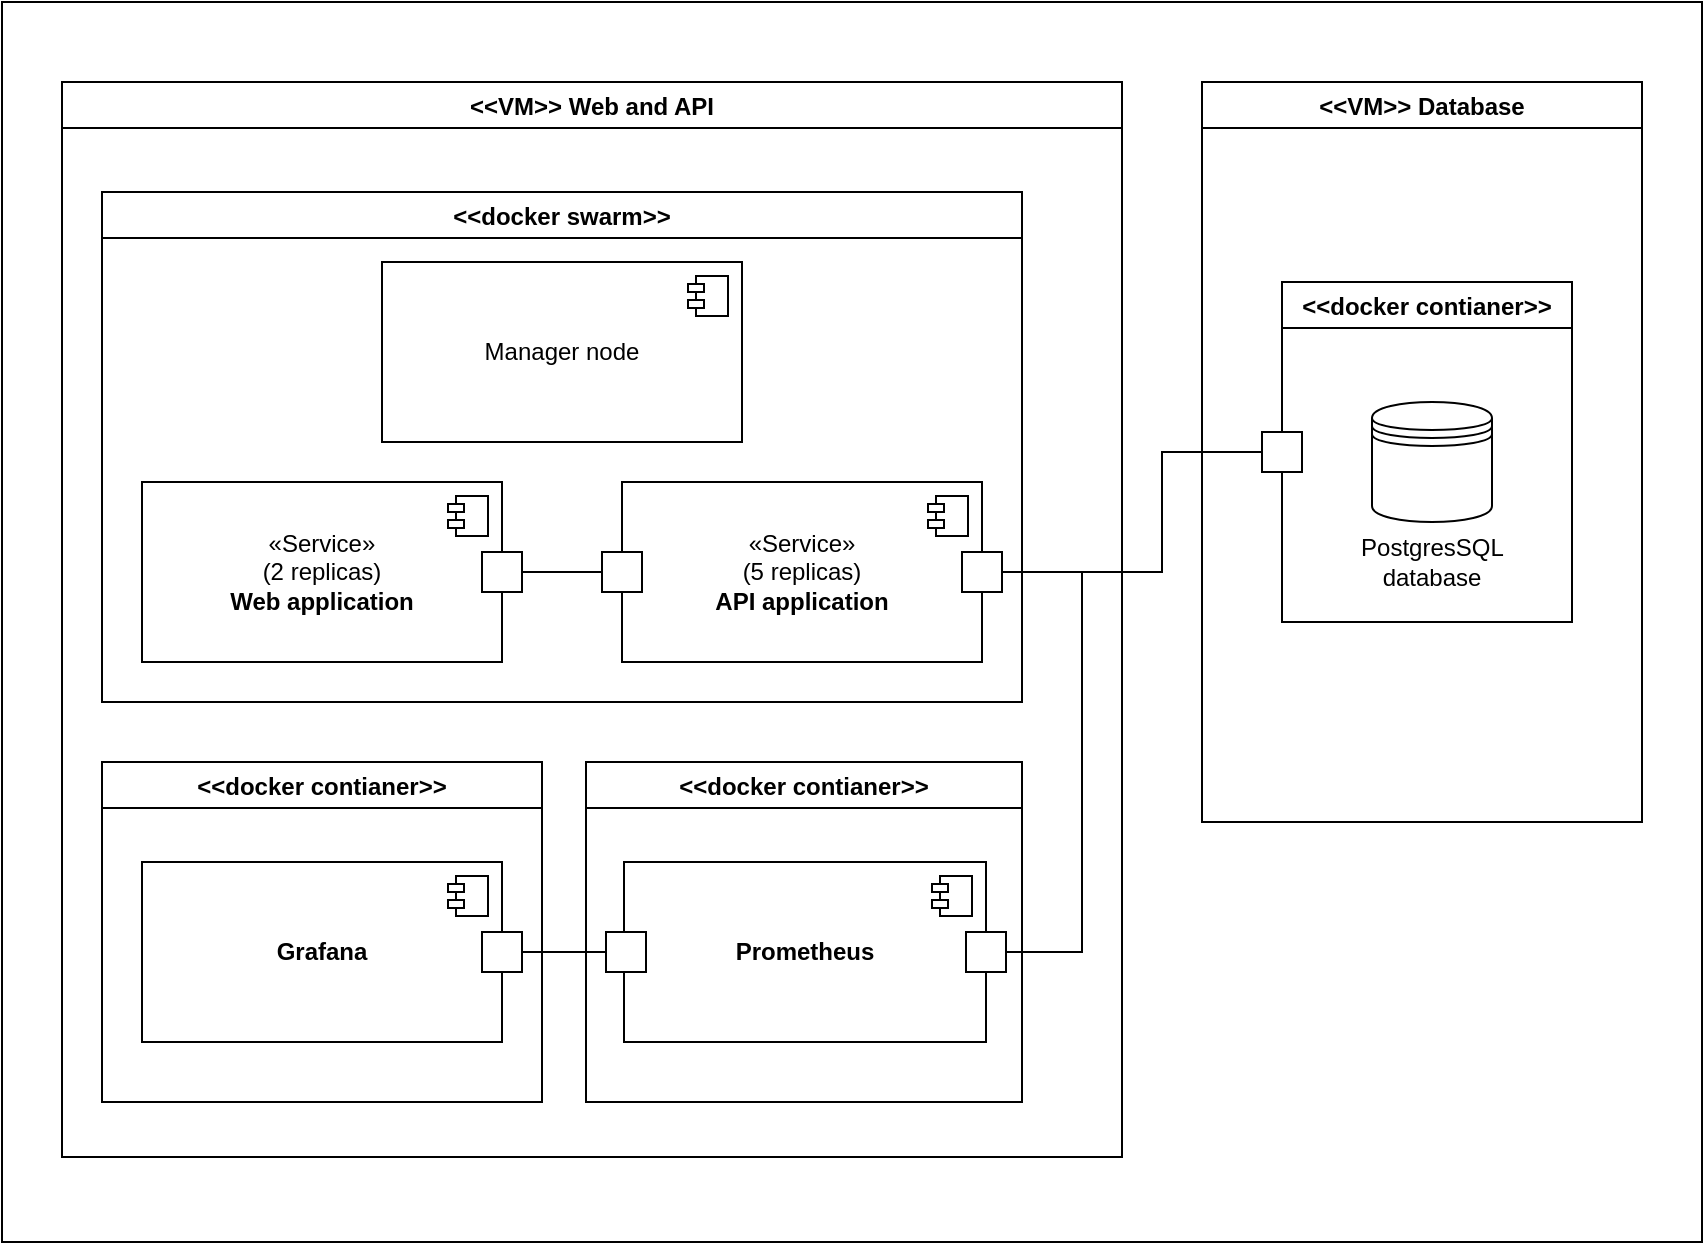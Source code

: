 <mxfile>
    <diagram id="3v5aELojM_66MGq2g8iy" name="Page-1">
        <mxGraphModel dx="1254" dy="749" grid="1" gridSize="10" guides="1" tooltips="1" connect="1" arrows="1" fold="1" page="1" pageScale="1" pageWidth="850" pageHeight="1100" math="0" shadow="0">
            <root>
                <mxCell id="0"/>
                <mxCell id="1" parent="0"/>
                <mxCell id="49" value="" style="rounded=0;whiteSpace=wrap;html=1;" vertex="1" parent="1">
                    <mxGeometry width="850" height="620" as="geometry"/>
                </mxCell>
                <mxCell id="3" value="&lt;&lt;VM&gt;&gt; Web and API" style="swimlane;" vertex="1" parent="1">
                    <mxGeometry x="30" y="40" width="530" height="537.5" as="geometry"/>
                </mxCell>
                <mxCell id="8" value="&lt;&lt;docker contianer&gt;&gt;" style="swimlane;" vertex="1" parent="3">
                    <mxGeometry x="20" y="340" width="220" height="170" as="geometry"/>
                </mxCell>
                <mxCell id="13" value="&lt;b&gt;Grafana&lt;/b&gt;" style="html=1;dropTarget=0;whiteSpace=wrap;" vertex="1" parent="8">
                    <mxGeometry x="20" y="50" width="180" height="90" as="geometry"/>
                </mxCell>
                <mxCell id="14" value="" style="shape=module;jettyWidth=8;jettyHeight=4;" vertex="1" parent="13">
                    <mxGeometry x="1" width="20" height="20" relative="1" as="geometry">
                        <mxPoint x="-27" y="7" as="offset"/>
                    </mxGeometry>
                </mxCell>
                <mxCell id="61" value="" style="rounded=0;whiteSpace=wrap;html=1;" vertex="1" parent="8">
                    <mxGeometry x="190" y="85" width="20" height="20" as="geometry"/>
                </mxCell>
                <mxCell id="15" value="&lt;&lt;docker contianer&gt;&gt;" style="swimlane;" vertex="1" parent="3">
                    <mxGeometry x="262" y="340" width="218" height="170" as="geometry"/>
                </mxCell>
                <mxCell id="16" value="&lt;b&gt;Prometheus&lt;/b&gt;" style="html=1;dropTarget=0;whiteSpace=wrap;" vertex="1" parent="15">
                    <mxGeometry x="19" y="50" width="181" height="90" as="geometry"/>
                </mxCell>
                <mxCell id="17" value="" style="shape=module;jettyWidth=8;jettyHeight=4;" vertex="1" parent="16">
                    <mxGeometry x="1" width="20" height="20" relative="1" as="geometry">
                        <mxPoint x="-27" y="7" as="offset"/>
                    </mxGeometry>
                </mxCell>
                <mxCell id="62" value="" style="rounded=0;whiteSpace=wrap;html=1;" vertex="1" parent="15">
                    <mxGeometry x="10" y="85" width="20" height="20" as="geometry"/>
                </mxCell>
                <mxCell id="64" value="" style="rounded=0;whiteSpace=wrap;html=1;" vertex="1" parent="15">
                    <mxGeometry x="190" y="85" width="20" height="20" as="geometry"/>
                </mxCell>
                <mxCell id="18" value="&lt;&lt;docker swarm&gt;&gt;" style="swimlane;" vertex="1" parent="3">
                    <mxGeometry x="20" y="55" width="460" height="255" as="geometry"/>
                </mxCell>
                <mxCell id="19" value="«Service»&lt;div&gt;&lt;font color=&quot;#000000&quot;&gt;(2 replicas)&lt;br&gt;&lt;/font&gt;&lt;b&gt;Web application&lt;/b&gt;&lt;/div&gt;" style="html=1;dropTarget=0;whiteSpace=wrap;" vertex="1" parent="18">
                    <mxGeometry x="20" y="145" width="180" height="90" as="geometry"/>
                </mxCell>
                <mxCell id="20" value="" style="shape=module;jettyWidth=8;jettyHeight=4;" vertex="1" parent="19">
                    <mxGeometry x="1" width="20" height="20" relative="1" as="geometry">
                        <mxPoint x="-27" y="7" as="offset"/>
                    </mxGeometry>
                </mxCell>
                <mxCell id="41" value="«Service»&lt;div&gt;&lt;font color=&quot;#000000&quot;&gt;(5 replicas)&lt;br&gt;&lt;/font&gt;&lt;b&gt;API application&lt;/b&gt;&lt;/div&gt;" style="html=1;dropTarget=0;whiteSpace=wrap;" vertex="1" parent="18">
                    <mxGeometry x="260" y="145" width="180" height="90" as="geometry"/>
                </mxCell>
                <mxCell id="42" value="" style="shape=module;jettyWidth=8;jettyHeight=4;" vertex="1" parent="41">
                    <mxGeometry x="1" width="20" height="20" relative="1" as="geometry">
                        <mxPoint x="-27" y="7" as="offset"/>
                    </mxGeometry>
                </mxCell>
                <mxCell id="43" value="Manager node" style="html=1;dropTarget=0;whiteSpace=wrap;" vertex="1" parent="18">
                    <mxGeometry x="140" y="35" width="180" height="90" as="geometry"/>
                </mxCell>
                <mxCell id="44" value="" style="shape=module;jettyWidth=8;jettyHeight=4;" vertex="1" parent="43">
                    <mxGeometry x="1" width="20" height="20" relative="1" as="geometry">
                        <mxPoint x="-27" y="7" as="offset"/>
                    </mxGeometry>
                </mxCell>
                <mxCell id="51" value="" style="rounded=0;whiteSpace=wrap;html=1;" vertex="1" parent="18">
                    <mxGeometry x="430" y="180" width="20" height="20" as="geometry"/>
                </mxCell>
                <mxCell id="52" value="" style="rounded=0;whiteSpace=wrap;html=1;" vertex="1" parent="18">
                    <mxGeometry x="250" y="180" width="20" height="20" as="geometry"/>
                </mxCell>
                <mxCell id="53" value="" style="rounded=0;whiteSpace=wrap;html=1;" vertex="1" parent="18">
                    <mxGeometry x="190" y="180" width="20" height="20" as="geometry"/>
                </mxCell>
                <mxCell id="55" value="" style="endArrow=none;html=1;entryX=0;entryY=0.5;entryDx=0;entryDy=0;exitX=1;exitY=0.5;exitDx=0;exitDy=0;" edge="1" parent="18" source="53" target="52">
                    <mxGeometry width="50" height="50" relative="1" as="geometry">
                        <mxPoint x="210" y="195" as="sourcePoint"/>
                        <mxPoint x="260" y="145" as="targetPoint"/>
                    </mxGeometry>
                </mxCell>
                <mxCell id="63" value="" style="endArrow=none;html=1;exitX=1;exitY=0.5;exitDx=0;exitDy=0;entryX=0;entryY=0.5;entryDx=0;entryDy=0;" edge="1" parent="3" source="61" target="62">
                    <mxGeometry width="50" height="50" relative="1" as="geometry">
                        <mxPoint x="230" y="440" as="sourcePoint"/>
                        <mxPoint x="280" y="390" as="targetPoint"/>
                    </mxGeometry>
                </mxCell>
                <mxCell id="65" value="" style="endArrow=none;html=1;exitX=1;exitY=0.5;exitDx=0;exitDy=0;rounded=0;curved=0;entryX=1;entryY=0.5;entryDx=0;entryDy=0;" edge="1" parent="3" source="64" target="51">
                    <mxGeometry width="50" height="50" relative="1" as="geometry">
                        <mxPoint x="490" y="440" as="sourcePoint"/>
                        <mxPoint x="510" y="250" as="targetPoint"/>
                        <Array as="points">
                            <mxPoint x="510" y="435"/>
                            <mxPoint x="510" y="245"/>
                        </Array>
                    </mxGeometry>
                </mxCell>
                <mxCell id="4" value="&lt;&lt;VM&gt;&gt; Database" style="swimlane;startSize=23;" vertex="1" parent="1">
                    <mxGeometry x="600" y="40" width="220" height="370" as="geometry"/>
                </mxCell>
                <mxCell id="5" value="&lt;&lt;docker contianer&gt;&gt;" style="swimlane;" vertex="1" parent="4">
                    <mxGeometry x="40" y="100" width="145" height="170" as="geometry"/>
                </mxCell>
                <mxCell id="6" value="" style="shape=datastore;whiteSpace=wrap;html=1;" vertex="1" parent="5">
                    <mxGeometry x="45" y="60" width="60" height="60" as="geometry"/>
                </mxCell>
                <mxCell id="7" value="PostgresSQL database" style="text;html=1;align=center;verticalAlign=middle;whiteSpace=wrap;rounded=0;" vertex="1" parent="5">
                    <mxGeometry x="45" y="125" width="60" height="30" as="geometry"/>
                </mxCell>
                <mxCell id="58" value="" style="rounded=0;whiteSpace=wrap;html=1;" vertex="1" parent="4">
                    <mxGeometry x="30" y="175" width="20" height="20" as="geometry"/>
                </mxCell>
                <mxCell id="59" value="" style="endArrow=none;html=1;entryX=0;entryY=0.5;entryDx=0;entryDy=0;exitX=1;exitY=0.5;exitDx=0;exitDy=0;rounded=0;curved=0;" edge="1" parent="1" source="51" target="58">
                    <mxGeometry width="50" height="50" relative="1" as="geometry">
                        <mxPoint x="500" y="290" as="sourcePoint"/>
                        <mxPoint x="550" y="240" as="targetPoint"/>
                        <Array as="points">
                            <mxPoint x="580" y="285"/>
                            <mxPoint x="580" y="225"/>
                        </Array>
                    </mxGeometry>
                </mxCell>
            </root>
        </mxGraphModel>
    </diagram>
</mxfile>